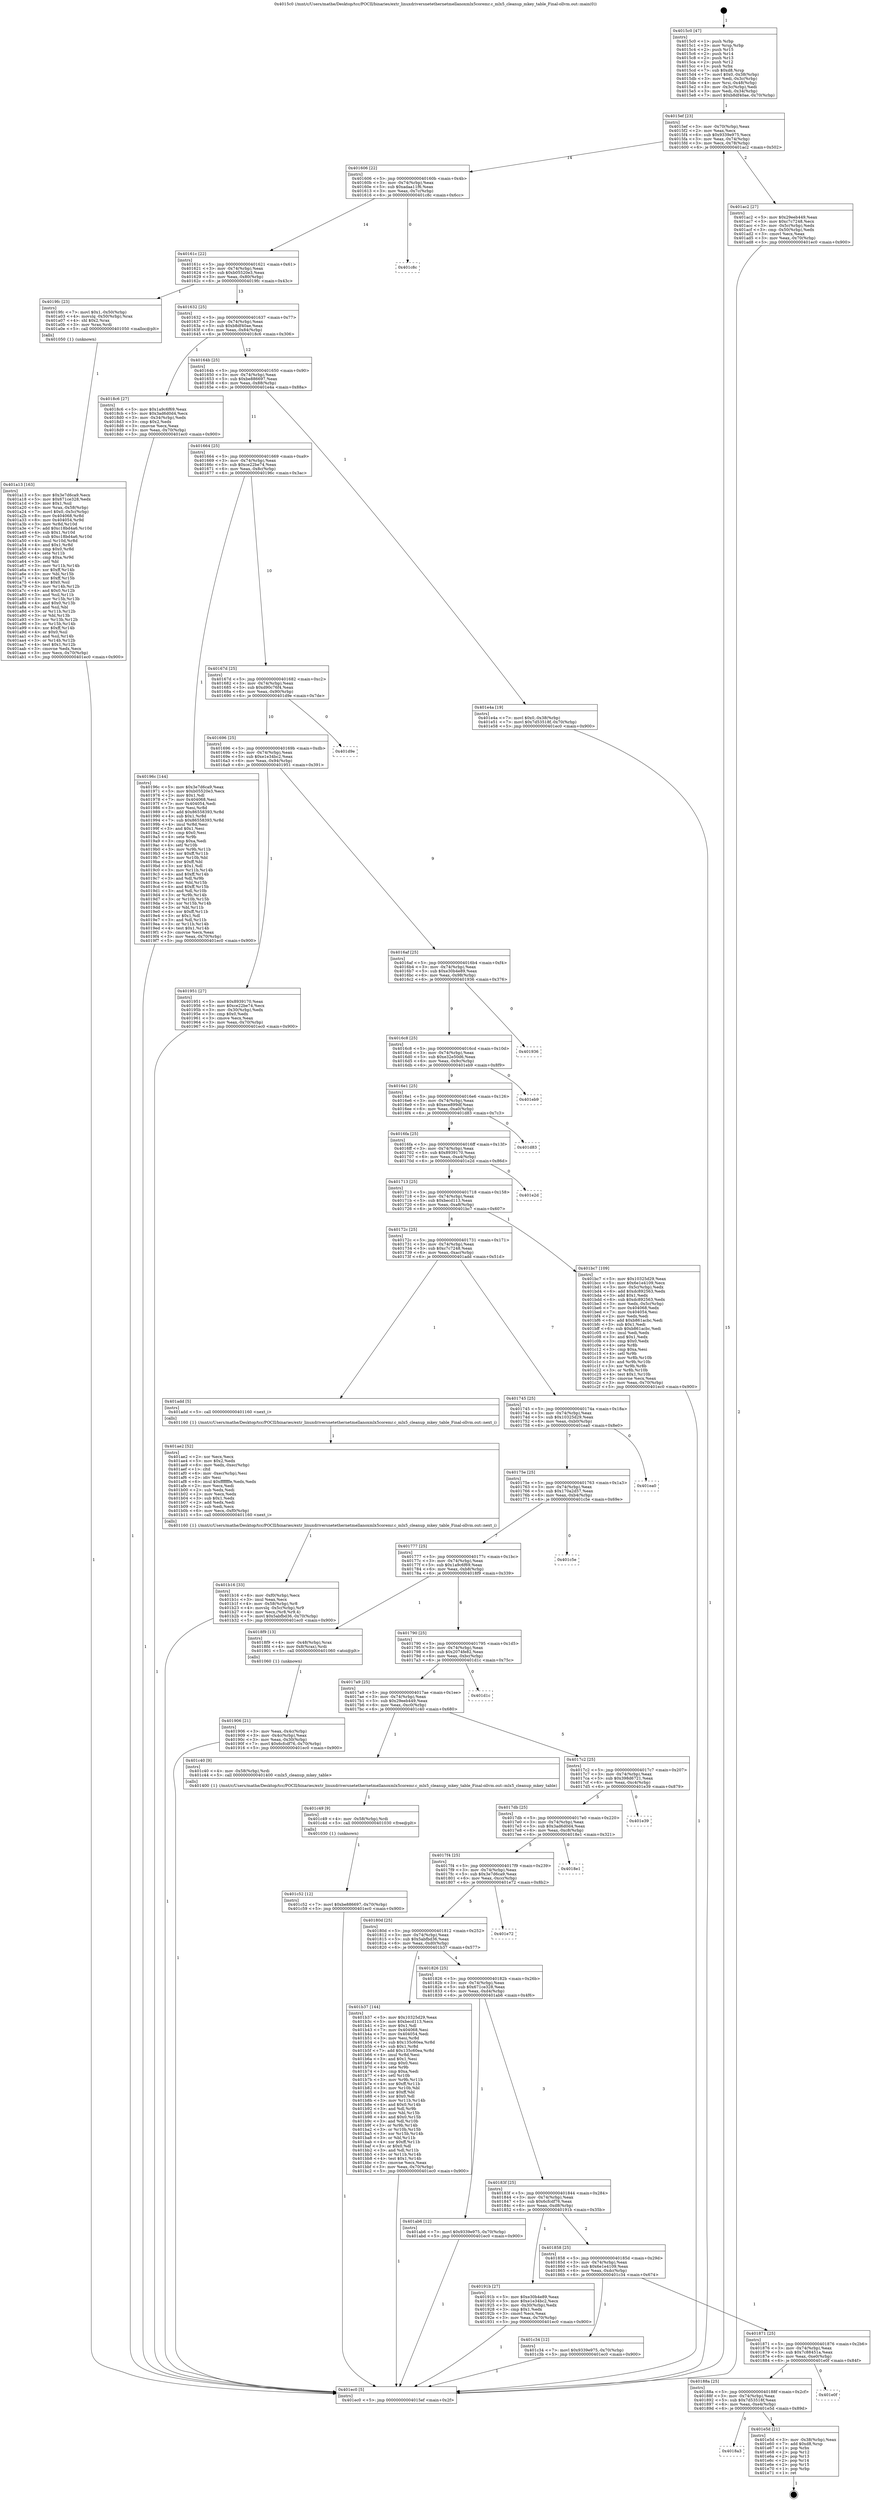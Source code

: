 digraph "0x4015c0" {
  label = "0x4015c0 (/mnt/c/Users/mathe/Desktop/tcc/POCII/binaries/extr_linuxdriversnetethernetmellanoxmlx5coremr.c_mlx5_cleanup_mkey_table_Final-ollvm.out::main(0))"
  labelloc = "t"
  node[shape=record]

  Entry [label="",width=0.3,height=0.3,shape=circle,fillcolor=black,style=filled]
  "0x4015ef" [label="{
     0x4015ef [23]\l
     | [instrs]\l
     &nbsp;&nbsp;0x4015ef \<+3\>: mov -0x70(%rbp),%eax\l
     &nbsp;&nbsp;0x4015f2 \<+2\>: mov %eax,%ecx\l
     &nbsp;&nbsp;0x4015f4 \<+6\>: sub $0x9339e975,%ecx\l
     &nbsp;&nbsp;0x4015fa \<+3\>: mov %eax,-0x74(%rbp)\l
     &nbsp;&nbsp;0x4015fd \<+3\>: mov %ecx,-0x78(%rbp)\l
     &nbsp;&nbsp;0x401600 \<+6\>: je 0000000000401ac2 \<main+0x502\>\l
  }"]
  "0x401ac2" [label="{
     0x401ac2 [27]\l
     | [instrs]\l
     &nbsp;&nbsp;0x401ac2 \<+5\>: mov $0x29eeb449,%eax\l
     &nbsp;&nbsp;0x401ac7 \<+5\>: mov $0xc7c7248,%ecx\l
     &nbsp;&nbsp;0x401acc \<+3\>: mov -0x5c(%rbp),%edx\l
     &nbsp;&nbsp;0x401acf \<+3\>: cmp -0x50(%rbp),%edx\l
     &nbsp;&nbsp;0x401ad2 \<+3\>: cmovl %ecx,%eax\l
     &nbsp;&nbsp;0x401ad5 \<+3\>: mov %eax,-0x70(%rbp)\l
     &nbsp;&nbsp;0x401ad8 \<+5\>: jmp 0000000000401ec0 \<main+0x900\>\l
  }"]
  "0x401606" [label="{
     0x401606 [22]\l
     | [instrs]\l
     &nbsp;&nbsp;0x401606 \<+5\>: jmp 000000000040160b \<main+0x4b\>\l
     &nbsp;&nbsp;0x40160b \<+3\>: mov -0x74(%rbp),%eax\l
     &nbsp;&nbsp;0x40160e \<+5\>: sub $0xadaa11f6,%eax\l
     &nbsp;&nbsp;0x401613 \<+3\>: mov %eax,-0x7c(%rbp)\l
     &nbsp;&nbsp;0x401616 \<+6\>: je 0000000000401c8c \<main+0x6cc\>\l
  }"]
  Exit [label="",width=0.3,height=0.3,shape=circle,fillcolor=black,style=filled,peripheries=2]
  "0x401c8c" [label="{
     0x401c8c\l
  }", style=dashed]
  "0x40161c" [label="{
     0x40161c [22]\l
     | [instrs]\l
     &nbsp;&nbsp;0x40161c \<+5\>: jmp 0000000000401621 \<main+0x61\>\l
     &nbsp;&nbsp;0x401621 \<+3\>: mov -0x74(%rbp),%eax\l
     &nbsp;&nbsp;0x401624 \<+5\>: sub $0xb05520e3,%eax\l
     &nbsp;&nbsp;0x401629 \<+3\>: mov %eax,-0x80(%rbp)\l
     &nbsp;&nbsp;0x40162c \<+6\>: je 00000000004019fc \<main+0x43c\>\l
  }"]
  "0x4018a3" [label="{
     0x4018a3\l
  }", style=dashed]
  "0x4019fc" [label="{
     0x4019fc [23]\l
     | [instrs]\l
     &nbsp;&nbsp;0x4019fc \<+7\>: movl $0x1,-0x50(%rbp)\l
     &nbsp;&nbsp;0x401a03 \<+4\>: movslq -0x50(%rbp),%rax\l
     &nbsp;&nbsp;0x401a07 \<+4\>: shl $0x2,%rax\l
     &nbsp;&nbsp;0x401a0b \<+3\>: mov %rax,%rdi\l
     &nbsp;&nbsp;0x401a0e \<+5\>: call 0000000000401050 \<malloc@plt\>\l
     | [calls]\l
     &nbsp;&nbsp;0x401050 \{1\} (unknown)\l
  }"]
  "0x401632" [label="{
     0x401632 [25]\l
     | [instrs]\l
     &nbsp;&nbsp;0x401632 \<+5\>: jmp 0000000000401637 \<main+0x77\>\l
     &nbsp;&nbsp;0x401637 \<+3\>: mov -0x74(%rbp),%eax\l
     &nbsp;&nbsp;0x40163a \<+5\>: sub $0xb8df40ae,%eax\l
     &nbsp;&nbsp;0x40163f \<+6\>: mov %eax,-0x84(%rbp)\l
     &nbsp;&nbsp;0x401645 \<+6\>: je 00000000004018c6 \<main+0x306\>\l
  }"]
  "0x401e5d" [label="{
     0x401e5d [21]\l
     | [instrs]\l
     &nbsp;&nbsp;0x401e5d \<+3\>: mov -0x38(%rbp),%eax\l
     &nbsp;&nbsp;0x401e60 \<+7\>: add $0xd8,%rsp\l
     &nbsp;&nbsp;0x401e67 \<+1\>: pop %rbx\l
     &nbsp;&nbsp;0x401e68 \<+2\>: pop %r12\l
     &nbsp;&nbsp;0x401e6a \<+2\>: pop %r13\l
     &nbsp;&nbsp;0x401e6c \<+2\>: pop %r14\l
     &nbsp;&nbsp;0x401e6e \<+2\>: pop %r15\l
     &nbsp;&nbsp;0x401e70 \<+1\>: pop %rbp\l
     &nbsp;&nbsp;0x401e71 \<+1\>: ret\l
  }"]
  "0x4018c6" [label="{
     0x4018c6 [27]\l
     | [instrs]\l
     &nbsp;&nbsp;0x4018c6 \<+5\>: mov $0x1a9c6f69,%eax\l
     &nbsp;&nbsp;0x4018cb \<+5\>: mov $0x3ad6d0d4,%ecx\l
     &nbsp;&nbsp;0x4018d0 \<+3\>: mov -0x34(%rbp),%edx\l
     &nbsp;&nbsp;0x4018d3 \<+3\>: cmp $0x2,%edx\l
     &nbsp;&nbsp;0x4018d6 \<+3\>: cmovne %ecx,%eax\l
     &nbsp;&nbsp;0x4018d9 \<+3\>: mov %eax,-0x70(%rbp)\l
     &nbsp;&nbsp;0x4018dc \<+5\>: jmp 0000000000401ec0 \<main+0x900\>\l
  }"]
  "0x40164b" [label="{
     0x40164b [25]\l
     | [instrs]\l
     &nbsp;&nbsp;0x40164b \<+5\>: jmp 0000000000401650 \<main+0x90\>\l
     &nbsp;&nbsp;0x401650 \<+3\>: mov -0x74(%rbp),%eax\l
     &nbsp;&nbsp;0x401653 \<+5\>: sub $0xbe886697,%eax\l
     &nbsp;&nbsp;0x401658 \<+6\>: mov %eax,-0x88(%rbp)\l
     &nbsp;&nbsp;0x40165e \<+6\>: je 0000000000401e4a \<main+0x88a\>\l
  }"]
  "0x401ec0" [label="{
     0x401ec0 [5]\l
     | [instrs]\l
     &nbsp;&nbsp;0x401ec0 \<+5\>: jmp 00000000004015ef \<main+0x2f\>\l
  }"]
  "0x4015c0" [label="{
     0x4015c0 [47]\l
     | [instrs]\l
     &nbsp;&nbsp;0x4015c0 \<+1\>: push %rbp\l
     &nbsp;&nbsp;0x4015c1 \<+3\>: mov %rsp,%rbp\l
     &nbsp;&nbsp;0x4015c4 \<+2\>: push %r15\l
     &nbsp;&nbsp;0x4015c6 \<+2\>: push %r14\l
     &nbsp;&nbsp;0x4015c8 \<+2\>: push %r13\l
     &nbsp;&nbsp;0x4015ca \<+2\>: push %r12\l
     &nbsp;&nbsp;0x4015cc \<+1\>: push %rbx\l
     &nbsp;&nbsp;0x4015cd \<+7\>: sub $0xd8,%rsp\l
     &nbsp;&nbsp;0x4015d4 \<+7\>: movl $0x0,-0x38(%rbp)\l
     &nbsp;&nbsp;0x4015db \<+3\>: mov %edi,-0x3c(%rbp)\l
     &nbsp;&nbsp;0x4015de \<+4\>: mov %rsi,-0x48(%rbp)\l
     &nbsp;&nbsp;0x4015e2 \<+3\>: mov -0x3c(%rbp),%edi\l
     &nbsp;&nbsp;0x4015e5 \<+3\>: mov %edi,-0x34(%rbp)\l
     &nbsp;&nbsp;0x4015e8 \<+7\>: movl $0xb8df40ae,-0x70(%rbp)\l
  }"]
  "0x40188a" [label="{
     0x40188a [25]\l
     | [instrs]\l
     &nbsp;&nbsp;0x40188a \<+5\>: jmp 000000000040188f \<main+0x2cf\>\l
     &nbsp;&nbsp;0x40188f \<+3\>: mov -0x74(%rbp),%eax\l
     &nbsp;&nbsp;0x401892 \<+5\>: sub $0x7d53518f,%eax\l
     &nbsp;&nbsp;0x401897 \<+6\>: mov %eax,-0xe4(%rbp)\l
     &nbsp;&nbsp;0x40189d \<+6\>: je 0000000000401e5d \<main+0x89d\>\l
  }"]
  "0x401e4a" [label="{
     0x401e4a [19]\l
     | [instrs]\l
     &nbsp;&nbsp;0x401e4a \<+7\>: movl $0x0,-0x38(%rbp)\l
     &nbsp;&nbsp;0x401e51 \<+7\>: movl $0x7d53518f,-0x70(%rbp)\l
     &nbsp;&nbsp;0x401e58 \<+5\>: jmp 0000000000401ec0 \<main+0x900\>\l
  }"]
  "0x401664" [label="{
     0x401664 [25]\l
     | [instrs]\l
     &nbsp;&nbsp;0x401664 \<+5\>: jmp 0000000000401669 \<main+0xa9\>\l
     &nbsp;&nbsp;0x401669 \<+3\>: mov -0x74(%rbp),%eax\l
     &nbsp;&nbsp;0x40166c \<+5\>: sub $0xce22be74,%eax\l
     &nbsp;&nbsp;0x401671 \<+6\>: mov %eax,-0x8c(%rbp)\l
     &nbsp;&nbsp;0x401677 \<+6\>: je 000000000040196c \<main+0x3ac\>\l
  }"]
  "0x401e0f" [label="{
     0x401e0f\l
  }", style=dashed]
  "0x40196c" [label="{
     0x40196c [144]\l
     | [instrs]\l
     &nbsp;&nbsp;0x40196c \<+5\>: mov $0x3e7d6ca9,%eax\l
     &nbsp;&nbsp;0x401971 \<+5\>: mov $0xb05520e3,%ecx\l
     &nbsp;&nbsp;0x401976 \<+2\>: mov $0x1,%dl\l
     &nbsp;&nbsp;0x401978 \<+7\>: mov 0x404068,%esi\l
     &nbsp;&nbsp;0x40197f \<+7\>: mov 0x404054,%edi\l
     &nbsp;&nbsp;0x401986 \<+3\>: mov %esi,%r8d\l
     &nbsp;&nbsp;0x401989 \<+7\>: add $0x86558393,%r8d\l
     &nbsp;&nbsp;0x401990 \<+4\>: sub $0x1,%r8d\l
     &nbsp;&nbsp;0x401994 \<+7\>: sub $0x86558393,%r8d\l
     &nbsp;&nbsp;0x40199b \<+4\>: imul %r8d,%esi\l
     &nbsp;&nbsp;0x40199f \<+3\>: and $0x1,%esi\l
     &nbsp;&nbsp;0x4019a2 \<+3\>: cmp $0x0,%esi\l
     &nbsp;&nbsp;0x4019a5 \<+4\>: sete %r9b\l
     &nbsp;&nbsp;0x4019a9 \<+3\>: cmp $0xa,%edi\l
     &nbsp;&nbsp;0x4019ac \<+4\>: setl %r10b\l
     &nbsp;&nbsp;0x4019b0 \<+3\>: mov %r9b,%r11b\l
     &nbsp;&nbsp;0x4019b3 \<+4\>: xor $0xff,%r11b\l
     &nbsp;&nbsp;0x4019b7 \<+3\>: mov %r10b,%bl\l
     &nbsp;&nbsp;0x4019ba \<+3\>: xor $0xff,%bl\l
     &nbsp;&nbsp;0x4019bd \<+3\>: xor $0x1,%dl\l
     &nbsp;&nbsp;0x4019c0 \<+3\>: mov %r11b,%r14b\l
     &nbsp;&nbsp;0x4019c3 \<+4\>: and $0xff,%r14b\l
     &nbsp;&nbsp;0x4019c7 \<+3\>: and %dl,%r9b\l
     &nbsp;&nbsp;0x4019ca \<+3\>: mov %bl,%r15b\l
     &nbsp;&nbsp;0x4019cd \<+4\>: and $0xff,%r15b\l
     &nbsp;&nbsp;0x4019d1 \<+3\>: and %dl,%r10b\l
     &nbsp;&nbsp;0x4019d4 \<+3\>: or %r9b,%r14b\l
     &nbsp;&nbsp;0x4019d7 \<+3\>: or %r10b,%r15b\l
     &nbsp;&nbsp;0x4019da \<+3\>: xor %r15b,%r14b\l
     &nbsp;&nbsp;0x4019dd \<+3\>: or %bl,%r11b\l
     &nbsp;&nbsp;0x4019e0 \<+4\>: xor $0xff,%r11b\l
     &nbsp;&nbsp;0x4019e4 \<+3\>: or $0x1,%dl\l
     &nbsp;&nbsp;0x4019e7 \<+3\>: and %dl,%r11b\l
     &nbsp;&nbsp;0x4019ea \<+3\>: or %r11b,%r14b\l
     &nbsp;&nbsp;0x4019ed \<+4\>: test $0x1,%r14b\l
     &nbsp;&nbsp;0x4019f1 \<+3\>: cmovne %ecx,%eax\l
     &nbsp;&nbsp;0x4019f4 \<+3\>: mov %eax,-0x70(%rbp)\l
     &nbsp;&nbsp;0x4019f7 \<+5\>: jmp 0000000000401ec0 \<main+0x900\>\l
  }"]
  "0x40167d" [label="{
     0x40167d [25]\l
     | [instrs]\l
     &nbsp;&nbsp;0x40167d \<+5\>: jmp 0000000000401682 \<main+0xc2\>\l
     &nbsp;&nbsp;0x401682 \<+3\>: mov -0x74(%rbp),%eax\l
     &nbsp;&nbsp;0x401685 \<+5\>: sub $0xd90c76f4,%eax\l
     &nbsp;&nbsp;0x40168a \<+6\>: mov %eax,-0x90(%rbp)\l
     &nbsp;&nbsp;0x401690 \<+6\>: je 0000000000401d9e \<main+0x7de\>\l
  }"]
  "0x401c52" [label="{
     0x401c52 [12]\l
     | [instrs]\l
     &nbsp;&nbsp;0x401c52 \<+7\>: movl $0xbe886697,-0x70(%rbp)\l
     &nbsp;&nbsp;0x401c59 \<+5\>: jmp 0000000000401ec0 \<main+0x900\>\l
  }"]
  "0x401d9e" [label="{
     0x401d9e\l
  }", style=dashed]
  "0x401696" [label="{
     0x401696 [25]\l
     | [instrs]\l
     &nbsp;&nbsp;0x401696 \<+5\>: jmp 000000000040169b \<main+0xdb\>\l
     &nbsp;&nbsp;0x40169b \<+3\>: mov -0x74(%rbp),%eax\l
     &nbsp;&nbsp;0x40169e \<+5\>: sub $0xe1e34bc2,%eax\l
     &nbsp;&nbsp;0x4016a3 \<+6\>: mov %eax,-0x94(%rbp)\l
     &nbsp;&nbsp;0x4016a9 \<+6\>: je 0000000000401951 \<main+0x391\>\l
  }"]
  "0x401c49" [label="{
     0x401c49 [9]\l
     | [instrs]\l
     &nbsp;&nbsp;0x401c49 \<+4\>: mov -0x58(%rbp),%rdi\l
     &nbsp;&nbsp;0x401c4d \<+5\>: call 0000000000401030 \<free@plt\>\l
     | [calls]\l
     &nbsp;&nbsp;0x401030 \{1\} (unknown)\l
  }"]
  "0x401951" [label="{
     0x401951 [27]\l
     | [instrs]\l
     &nbsp;&nbsp;0x401951 \<+5\>: mov $0x8939170,%eax\l
     &nbsp;&nbsp;0x401956 \<+5\>: mov $0xce22be74,%ecx\l
     &nbsp;&nbsp;0x40195b \<+3\>: mov -0x30(%rbp),%edx\l
     &nbsp;&nbsp;0x40195e \<+3\>: cmp $0x0,%edx\l
     &nbsp;&nbsp;0x401961 \<+3\>: cmove %ecx,%eax\l
     &nbsp;&nbsp;0x401964 \<+3\>: mov %eax,-0x70(%rbp)\l
     &nbsp;&nbsp;0x401967 \<+5\>: jmp 0000000000401ec0 \<main+0x900\>\l
  }"]
  "0x4016af" [label="{
     0x4016af [25]\l
     | [instrs]\l
     &nbsp;&nbsp;0x4016af \<+5\>: jmp 00000000004016b4 \<main+0xf4\>\l
     &nbsp;&nbsp;0x4016b4 \<+3\>: mov -0x74(%rbp),%eax\l
     &nbsp;&nbsp;0x4016b7 \<+5\>: sub $0xe30b4e89,%eax\l
     &nbsp;&nbsp;0x4016bc \<+6\>: mov %eax,-0x98(%rbp)\l
     &nbsp;&nbsp;0x4016c2 \<+6\>: je 0000000000401936 \<main+0x376\>\l
  }"]
  "0x401871" [label="{
     0x401871 [25]\l
     | [instrs]\l
     &nbsp;&nbsp;0x401871 \<+5\>: jmp 0000000000401876 \<main+0x2b6\>\l
     &nbsp;&nbsp;0x401876 \<+3\>: mov -0x74(%rbp),%eax\l
     &nbsp;&nbsp;0x401879 \<+5\>: sub $0x7c88451a,%eax\l
     &nbsp;&nbsp;0x40187e \<+6\>: mov %eax,-0xe0(%rbp)\l
     &nbsp;&nbsp;0x401884 \<+6\>: je 0000000000401e0f \<main+0x84f\>\l
  }"]
  "0x401936" [label="{
     0x401936\l
  }", style=dashed]
  "0x4016c8" [label="{
     0x4016c8 [25]\l
     | [instrs]\l
     &nbsp;&nbsp;0x4016c8 \<+5\>: jmp 00000000004016cd \<main+0x10d\>\l
     &nbsp;&nbsp;0x4016cd \<+3\>: mov -0x74(%rbp),%eax\l
     &nbsp;&nbsp;0x4016d0 \<+5\>: sub $0xe32e50d6,%eax\l
     &nbsp;&nbsp;0x4016d5 \<+6\>: mov %eax,-0x9c(%rbp)\l
     &nbsp;&nbsp;0x4016db \<+6\>: je 0000000000401eb9 \<main+0x8f9\>\l
  }"]
  "0x401c34" [label="{
     0x401c34 [12]\l
     | [instrs]\l
     &nbsp;&nbsp;0x401c34 \<+7\>: movl $0x9339e975,-0x70(%rbp)\l
     &nbsp;&nbsp;0x401c3b \<+5\>: jmp 0000000000401ec0 \<main+0x900\>\l
  }"]
  "0x401eb9" [label="{
     0x401eb9\l
  }", style=dashed]
  "0x4016e1" [label="{
     0x4016e1 [25]\l
     | [instrs]\l
     &nbsp;&nbsp;0x4016e1 \<+5\>: jmp 00000000004016e6 \<main+0x126\>\l
     &nbsp;&nbsp;0x4016e6 \<+3\>: mov -0x74(%rbp),%eax\l
     &nbsp;&nbsp;0x4016e9 \<+5\>: sub $0xece899df,%eax\l
     &nbsp;&nbsp;0x4016ee \<+6\>: mov %eax,-0xa0(%rbp)\l
     &nbsp;&nbsp;0x4016f4 \<+6\>: je 0000000000401d83 \<main+0x7c3\>\l
  }"]
  "0x401b16" [label="{
     0x401b16 [33]\l
     | [instrs]\l
     &nbsp;&nbsp;0x401b16 \<+6\>: mov -0xf0(%rbp),%ecx\l
     &nbsp;&nbsp;0x401b1c \<+3\>: imul %eax,%ecx\l
     &nbsp;&nbsp;0x401b1f \<+4\>: mov -0x58(%rbp),%r8\l
     &nbsp;&nbsp;0x401b23 \<+4\>: movslq -0x5c(%rbp),%r9\l
     &nbsp;&nbsp;0x401b27 \<+4\>: mov %ecx,(%r8,%r9,4)\l
     &nbsp;&nbsp;0x401b2b \<+7\>: movl $0x5abfbd36,-0x70(%rbp)\l
     &nbsp;&nbsp;0x401b32 \<+5\>: jmp 0000000000401ec0 \<main+0x900\>\l
  }"]
  "0x401d83" [label="{
     0x401d83\l
  }", style=dashed]
  "0x4016fa" [label="{
     0x4016fa [25]\l
     | [instrs]\l
     &nbsp;&nbsp;0x4016fa \<+5\>: jmp 00000000004016ff \<main+0x13f\>\l
     &nbsp;&nbsp;0x4016ff \<+3\>: mov -0x74(%rbp),%eax\l
     &nbsp;&nbsp;0x401702 \<+5\>: sub $0x8939170,%eax\l
     &nbsp;&nbsp;0x401707 \<+6\>: mov %eax,-0xa4(%rbp)\l
     &nbsp;&nbsp;0x40170d \<+6\>: je 0000000000401e2d \<main+0x86d\>\l
  }"]
  "0x401ae2" [label="{
     0x401ae2 [52]\l
     | [instrs]\l
     &nbsp;&nbsp;0x401ae2 \<+2\>: xor %ecx,%ecx\l
     &nbsp;&nbsp;0x401ae4 \<+5\>: mov $0x2,%edx\l
     &nbsp;&nbsp;0x401ae9 \<+6\>: mov %edx,-0xec(%rbp)\l
     &nbsp;&nbsp;0x401aef \<+1\>: cltd\l
     &nbsp;&nbsp;0x401af0 \<+6\>: mov -0xec(%rbp),%esi\l
     &nbsp;&nbsp;0x401af6 \<+2\>: idiv %esi\l
     &nbsp;&nbsp;0x401af8 \<+6\>: imul $0xfffffffe,%edx,%edx\l
     &nbsp;&nbsp;0x401afe \<+2\>: mov %ecx,%edi\l
     &nbsp;&nbsp;0x401b00 \<+2\>: sub %edx,%edi\l
     &nbsp;&nbsp;0x401b02 \<+2\>: mov %ecx,%edx\l
     &nbsp;&nbsp;0x401b04 \<+3\>: sub $0x1,%edx\l
     &nbsp;&nbsp;0x401b07 \<+2\>: add %edx,%edi\l
     &nbsp;&nbsp;0x401b09 \<+2\>: sub %edi,%ecx\l
     &nbsp;&nbsp;0x401b0b \<+6\>: mov %ecx,-0xf0(%rbp)\l
     &nbsp;&nbsp;0x401b11 \<+5\>: call 0000000000401160 \<next_i\>\l
     | [calls]\l
     &nbsp;&nbsp;0x401160 \{1\} (/mnt/c/Users/mathe/Desktop/tcc/POCII/binaries/extr_linuxdriversnetethernetmellanoxmlx5coremr.c_mlx5_cleanup_mkey_table_Final-ollvm.out::next_i)\l
  }"]
  "0x401e2d" [label="{
     0x401e2d\l
  }", style=dashed]
  "0x401713" [label="{
     0x401713 [25]\l
     | [instrs]\l
     &nbsp;&nbsp;0x401713 \<+5\>: jmp 0000000000401718 \<main+0x158\>\l
     &nbsp;&nbsp;0x401718 \<+3\>: mov -0x74(%rbp),%eax\l
     &nbsp;&nbsp;0x40171b \<+5\>: sub $0xbecd113,%eax\l
     &nbsp;&nbsp;0x401720 \<+6\>: mov %eax,-0xa8(%rbp)\l
     &nbsp;&nbsp;0x401726 \<+6\>: je 0000000000401bc7 \<main+0x607\>\l
  }"]
  "0x401a13" [label="{
     0x401a13 [163]\l
     | [instrs]\l
     &nbsp;&nbsp;0x401a13 \<+5\>: mov $0x3e7d6ca9,%ecx\l
     &nbsp;&nbsp;0x401a18 \<+5\>: mov $0x671ce328,%edx\l
     &nbsp;&nbsp;0x401a1d \<+3\>: mov $0x1,%sil\l
     &nbsp;&nbsp;0x401a20 \<+4\>: mov %rax,-0x58(%rbp)\l
     &nbsp;&nbsp;0x401a24 \<+7\>: movl $0x0,-0x5c(%rbp)\l
     &nbsp;&nbsp;0x401a2b \<+8\>: mov 0x404068,%r8d\l
     &nbsp;&nbsp;0x401a33 \<+8\>: mov 0x404054,%r9d\l
     &nbsp;&nbsp;0x401a3b \<+3\>: mov %r8d,%r10d\l
     &nbsp;&nbsp;0x401a3e \<+7\>: add $0xc18bd4a6,%r10d\l
     &nbsp;&nbsp;0x401a45 \<+4\>: sub $0x1,%r10d\l
     &nbsp;&nbsp;0x401a49 \<+7\>: sub $0xc18bd4a6,%r10d\l
     &nbsp;&nbsp;0x401a50 \<+4\>: imul %r10d,%r8d\l
     &nbsp;&nbsp;0x401a54 \<+4\>: and $0x1,%r8d\l
     &nbsp;&nbsp;0x401a58 \<+4\>: cmp $0x0,%r8d\l
     &nbsp;&nbsp;0x401a5c \<+4\>: sete %r11b\l
     &nbsp;&nbsp;0x401a60 \<+4\>: cmp $0xa,%r9d\l
     &nbsp;&nbsp;0x401a64 \<+3\>: setl %bl\l
     &nbsp;&nbsp;0x401a67 \<+3\>: mov %r11b,%r14b\l
     &nbsp;&nbsp;0x401a6a \<+4\>: xor $0xff,%r14b\l
     &nbsp;&nbsp;0x401a6e \<+3\>: mov %bl,%r15b\l
     &nbsp;&nbsp;0x401a71 \<+4\>: xor $0xff,%r15b\l
     &nbsp;&nbsp;0x401a75 \<+4\>: xor $0x0,%sil\l
     &nbsp;&nbsp;0x401a79 \<+3\>: mov %r14b,%r12b\l
     &nbsp;&nbsp;0x401a7c \<+4\>: and $0x0,%r12b\l
     &nbsp;&nbsp;0x401a80 \<+3\>: and %sil,%r11b\l
     &nbsp;&nbsp;0x401a83 \<+3\>: mov %r15b,%r13b\l
     &nbsp;&nbsp;0x401a86 \<+4\>: and $0x0,%r13b\l
     &nbsp;&nbsp;0x401a8a \<+3\>: and %sil,%bl\l
     &nbsp;&nbsp;0x401a8d \<+3\>: or %r11b,%r12b\l
     &nbsp;&nbsp;0x401a90 \<+3\>: or %bl,%r13b\l
     &nbsp;&nbsp;0x401a93 \<+3\>: xor %r13b,%r12b\l
     &nbsp;&nbsp;0x401a96 \<+3\>: or %r15b,%r14b\l
     &nbsp;&nbsp;0x401a99 \<+4\>: xor $0xff,%r14b\l
     &nbsp;&nbsp;0x401a9d \<+4\>: or $0x0,%sil\l
     &nbsp;&nbsp;0x401aa1 \<+3\>: and %sil,%r14b\l
     &nbsp;&nbsp;0x401aa4 \<+3\>: or %r14b,%r12b\l
     &nbsp;&nbsp;0x401aa7 \<+4\>: test $0x1,%r12b\l
     &nbsp;&nbsp;0x401aab \<+3\>: cmovne %edx,%ecx\l
     &nbsp;&nbsp;0x401aae \<+3\>: mov %ecx,-0x70(%rbp)\l
     &nbsp;&nbsp;0x401ab1 \<+5\>: jmp 0000000000401ec0 \<main+0x900\>\l
  }"]
  "0x401bc7" [label="{
     0x401bc7 [109]\l
     | [instrs]\l
     &nbsp;&nbsp;0x401bc7 \<+5\>: mov $0x10325d29,%eax\l
     &nbsp;&nbsp;0x401bcc \<+5\>: mov $0x6e1e4109,%ecx\l
     &nbsp;&nbsp;0x401bd1 \<+3\>: mov -0x5c(%rbp),%edx\l
     &nbsp;&nbsp;0x401bd4 \<+6\>: add $0xdc892563,%edx\l
     &nbsp;&nbsp;0x401bda \<+3\>: add $0x1,%edx\l
     &nbsp;&nbsp;0x401bdd \<+6\>: sub $0xdc892563,%edx\l
     &nbsp;&nbsp;0x401be3 \<+3\>: mov %edx,-0x5c(%rbp)\l
     &nbsp;&nbsp;0x401be6 \<+7\>: mov 0x404068,%edx\l
     &nbsp;&nbsp;0x401bed \<+7\>: mov 0x404054,%esi\l
     &nbsp;&nbsp;0x401bf4 \<+2\>: mov %edx,%edi\l
     &nbsp;&nbsp;0x401bf6 \<+6\>: add $0xb861acbc,%edi\l
     &nbsp;&nbsp;0x401bfc \<+3\>: sub $0x1,%edi\l
     &nbsp;&nbsp;0x401bff \<+6\>: sub $0xb861acbc,%edi\l
     &nbsp;&nbsp;0x401c05 \<+3\>: imul %edi,%edx\l
     &nbsp;&nbsp;0x401c08 \<+3\>: and $0x1,%edx\l
     &nbsp;&nbsp;0x401c0b \<+3\>: cmp $0x0,%edx\l
     &nbsp;&nbsp;0x401c0e \<+4\>: sete %r8b\l
     &nbsp;&nbsp;0x401c12 \<+3\>: cmp $0xa,%esi\l
     &nbsp;&nbsp;0x401c15 \<+4\>: setl %r9b\l
     &nbsp;&nbsp;0x401c19 \<+3\>: mov %r8b,%r10b\l
     &nbsp;&nbsp;0x401c1c \<+3\>: and %r9b,%r10b\l
     &nbsp;&nbsp;0x401c1f \<+3\>: xor %r9b,%r8b\l
     &nbsp;&nbsp;0x401c22 \<+3\>: or %r8b,%r10b\l
     &nbsp;&nbsp;0x401c25 \<+4\>: test $0x1,%r10b\l
     &nbsp;&nbsp;0x401c29 \<+3\>: cmovne %ecx,%eax\l
     &nbsp;&nbsp;0x401c2c \<+3\>: mov %eax,-0x70(%rbp)\l
     &nbsp;&nbsp;0x401c2f \<+5\>: jmp 0000000000401ec0 \<main+0x900\>\l
  }"]
  "0x40172c" [label="{
     0x40172c [25]\l
     | [instrs]\l
     &nbsp;&nbsp;0x40172c \<+5\>: jmp 0000000000401731 \<main+0x171\>\l
     &nbsp;&nbsp;0x401731 \<+3\>: mov -0x74(%rbp),%eax\l
     &nbsp;&nbsp;0x401734 \<+5\>: sub $0xc7c7248,%eax\l
     &nbsp;&nbsp;0x401739 \<+6\>: mov %eax,-0xac(%rbp)\l
     &nbsp;&nbsp;0x40173f \<+6\>: je 0000000000401add \<main+0x51d\>\l
  }"]
  "0x401858" [label="{
     0x401858 [25]\l
     | [instrs]\l
     &nbsp;&nbsp;0x401858 \<+5\>: jmp 000000000040185d \<main+0x29d\>\l
     &nbsp;&nbsp;0x40185d \<+3\>: mov -0x74(%rbp),%eax\l
     &nbsp;&nbsp;0x401860 \<+5\>: sub $0x6e1e4109,%eax\l
     &nbsp;&nbsp;0x401865 \<+6\>: mov %eax,-0xdc(%rbp)\l
     &nbsp;&nbsp;0x40186b \<+6\>: je 0000000000401c34 \<main+0x674\>\l
  }"]
  "0x401add" [label="{
     0x401add [5]\l
     | [instrs]\l
     &nbsp;&nbsp;0x401add \<+5\>: call 0000000000401160 \<next_i\>\l
     | [calls]\l
     &nbsp;&nbsp;0x401160 \{1\} (/mnt/c/Users/mathe/Desktop/tcc/POCII/binaries/extr_linuxdriversnetethernetmellanoxmlx5coremr.c_mlx5_cleanup_mkey_table_Final-ollvm.out::next_i)\l
  }"]
  "0x401745" [label="{
     0x401745 [25]\l
     | [instrs]\l
     &nbsp;&nbsp;0x401745 \<+5\>: jmp 000000000040174a \<main+0x18a\>\l
     &nbsp;&nbsp;0x40174a \<+3\>: mov -0x74(%rbp),%eax\l
     &nbsp;&nbsp;0x40174d \<+5\>: sub $0x10325d29,%eax\l
     &nbsp;&nbsp;0x401752 \<+6\>: mov %eax,-0xb0(%rbp)\l
     &nbsp;&nbsp;0x401758 \<+6\>: je 0000000000401ea0 \<main+0x8e0\>\l
  }"]
  "0x40191b" [label="{
     0x40191b [27]\l
     | [instrs]\l
     &nbsp;&nbsp;0x40191b \<+5\>: mov $0xe30b4e89,%eax\l
     &nbsp;&nbsp;0x401920 \<+5\>: mov $0xe1e34bc2,%ecx\l
     &nbsp;&nbsp;0x401925 \<+3\>: mov -0x30(%rbp),%edx\l
     &nbsp;&nbsp;0x401928 \<+3\>: cmp $0x1,%edx\l
     &nbsp;&nbsp;0x40192b \<+3\>: cmovl %ecx,%eax\l
     &nbsp;&nbsp;0x40192e \<+3\>: mov %eax,-0x70(%rbp)\l
     &nbsp;&nbsp;0x401931 \<+5\>: jmp 0000000000401ec0 \<main+0x900\>\l
  }"]
  "0x401ea0" [label="{
     0x401ea0\l
  }", style=dashed]
  "0x40175e" [label="{
     0x40175e [25]\l
     | [instrs]\l
     &nbsp;&nbsp;0x40175e \<+5\>: jmp 0000000000401763 \<main+0x1a3\>\l
     &nbsp;&nbsp;0x401763 \<+3\>: mov -0x74(%rbp),%eax\l
     &nbsp;&nbsp;0x401766 \<+5\>: sub $0x170a2d57,%eax\l
     &nbsp;&nbsp;0x40176b \<+6\>: mov %eax,-0xb4(%rbp)\l
     &nbsp;&nbsp;0x401771 \<+6\>: je 0000000000401c5e \<main+0x69e\>\l
  }"]
  "0x40183f" [label="{
     0x40183f [25]\l
     | [instrs]\l
     &nbsp;&nbsp;0x40183f \<+5\>: jmp 0000000000401844 \<main+0x284\>\l
     &nbsp;&nbsp;0x401844 \<+3\>: mov -0x74(%rbp),%eax\l
     &nbsp;&nbsp;0x401847 \<+5\>: sub $0x6cfcdf76,%eax\l
     &nbsp;&nbsp;0x40184c \<+6\>: mov %eax,-0xd8(%rbp)\l
     &nbsp;&nbsp;0x401852 \<+6\>: je 000000000040191b \<main+0x35b\>\l
  }"]
  "0x401c5e" [label="{
     0x401c5e\l
  }", style=dashed]
  "0x401777" [label="{
     0x401777 [25]\l
     | [instrs]\l
     &nbsp;&nbsp;0x401777 \<+5\>: jmp 000000000040177c \<main+0x1bc\>\l
     &nbsp;&nbsp;0x40177c \<+3\>: mov -0x74(%rbp),%eax\l
     &nbsp;&nbsp;0x40177f \<+5\>: sub $0x1a9c6f69,%eax\l
     &nbsp;&nbsp;0x401784 \<+6\>: mov %eax,-0xb8(%rbp)\l
     &nbsp;&nbsp;0x40178a \<+6\>: je 00000000004018f9 \<main+0x339\>\l
  }"]
  "0x401ab6" [label="{
     0x401ab6 [12]\l
     | [instrs]\l
     &nbsp;&nbsp;0x401ab6 \<+7\>: movl $0x9339e975,-0x70(%rbp)\l
     &nbsp;&nbsp;0x401abd \<+5\>: jmp 0000000000401ec0 \<main+0x900\>\l
  }"]
  "0x4018f9" [label="{
     0x4018f9 [13]\l
     | [instrs]\l
     &nbsp;&nbsp;0x4018f9 \<+4\>: mov -0x48(%rbp),%rax\l
     &nbsp;&nbsp;0x4018fd \<+4\>: mov 0x8(%rax),%rdi\l
     &nbsp;&nbsp;0x401901 \<+5\>: call 0000000000401060 \<atoi@plt\>\l
     | [calls]\l
     &nbsp;&nbsp;0x401060 \{1\} (unknown)\l
  }"]
  "0x401790" [label="{
     0x401790 [25]\l
     | [instrs]\l
     &nbsp;&nbsp;0x401790 \<+5\>: jmp 0000000000401795 \<main+0x1d5\>\l
     &nbsp;&nbsp;0x401795 \<+3\>: mov -0x74(%rbp),%eax\l
     &nbsp;&nbsp;0x401798 \<+5\>: sub $0x2074fe82,%eax\l
     &nbsp;&nbsp;0x40179d \<+6\>: mov %eax,-0xbc(%rbp)\l
     &nbsp;&nbsp;0x4017a3 \<+6\>: je 0000000000401d1c \<main+0x75c\>\l
  }"]
  "0x401906" [label="{
     0x401906 [21]\l
     | [instrs]\l
     &nbsp;&nbsp;0x401906 \<+3\>: mov %eax,-0x4c(%rbp)\l
     &nbsp;&nbsp;0x401909 \<+3\>: mov -0x4c(%rbp),%eax\l
     &nbsp;&nbsp;0x40190c \<+3\>: mov %eax,-0x30(%rbp)\l
     &nbsp;&nbsp;0x40190f \<+7\>: movl $0x6cfcdf76,-0x70(%rbp)\l
     &nbsp;&nbsp;0x401916 \<+5\>: jmp 0000000000401ec0 \<main+0x900\>\l
  }"]
  "0x401826" [label="{
     0x401826 [25]\l
     | [instrs]\l
     &nbsp;&nbsp;0x401826 \<+5\>: jmp 000000000040182b \<main+0x26b\>\l
     &nbsp;&nbsp;0x40182b \<+3\>: mov -0x74(%rbp),%eax\l
     &nbsp;&nbsp;0x40182e \<+5\>: sub $0x671ce328,%eax\l
     &nbsp;&nbsp;0x401833 \<+6\>: mov %eax,-0xd4(%rbp)\l
     &nbsp;&nbsp;0x401839 \<+6\>: je 0000000000401ab6 \<main+0x4f6\>\l
  }"]
  "0x401d1c" [label="{
     0x401d1c\l
  }", style=dashed]
  "0x4017a9" [label="{
     0x4017a9 [25]\l
     | [instrs]\l
     &nbsp;&nbsp;0x4017a9 \<+5\>: jmp 00000000004017ae \<main+0x1ee\>\l
     &nbsp;&nbsp;0x4017ae \<+3\>: mov -0x74(%rbp),%eax\l
     &nbsp;&nbsp;0x4017b1 \<+5\>: sub $0x29eeb449,%eax\l
     &nbsp;&nbsp;0x4017b6 \<+6\>: mov %eax,-0xc0(%rbp)\l
     &nbsp;&nbsp;0x4017bc \<+6\>: je 0000000000401c40 \<main+0x680\>\l
  }"]
  "0x401b37" [label="{
     0x401b37 [144]\l
     | [instrs]\l
     &nbsp;&nbsp;0x401b37 \<+5\>: mov $0x10325d29,%eax\l
     &nbsp;&nbsp;0x401b3c \<+5\>: mov $0xbecd113,%ecx\l
     &nbsp;&nbsp;0x401b41 \<+2\>: mov $0x1,%dl\l
     &nbsp;&nbsp;0x401b43 \<+7\>: mov 0x404068,%esi\l
     &nbsp;&nbsp;0x401b4a \<+7\>: mov 0x404054,%edi\l
     &nbsp;&nbsp;0x401b51 \<+3\>: mov %esi,%r8d\l
     &nbsp;&nbsp;0x401b54 \<+7\>: sub $0x135c60ea,%r8d\l
     &nbsp;&nbsp;0x401b5b \<+4\>: sub $0x1,%r8d\l
     &nbsp;&nbsp;0x401b5f \<+7\>: add $0x135c60ea,%r8d\l
     &nbsp;&nbsp;0x401b66 \<+4\>: imul %r8d,%esi\l
     &nbsp;&nbsp;0x401b6a \<+3\>: and $0x1,%esi\l
     &nbsp;&nbsp;0x401b6d \<+3\>: cmp $0x0,%esi\l
     &nbsp;&nbsp;0x401b70 \<+4\>: sete %r9b\l
     &nbsp;&nbsp;0x401b74 \<+3\>: cmp $0xa,%edi\l
     &nbsp;&nbsp;0x401b77 \<+4\>: setl %r10b\l
     &nbsp;&nbsp;0x401b7b \<+3\>: mov %r9b,%r11b\l
     &nbsp;&nbsp;0x401b7e \<+4\>: xor $0xff,%r11b\l
     &nbsp;&nbsp;0x401b82 \<+3\>: mov %r10b,%bl\l
     &nbsp;&nbsp;0x401b85 \<+3\>: xor $0xff,%bl\l
     &nbsp;&nbsp;0x401b88 \<+3\>: xor $0x0,%dl\l
     &nbsp;&nbsp;0x401b8b \<+3\>: mov %r11b,%r14b\l
     &nbsp;&nbsp;0x401b8e \<+4\>: and $0x0,%r14b\l
     &nbsp;&nbsp;0x401b92 \<+3\>: and %dl,%r9b\l
     &nbsp;&nbsp;0x401b95 \<+3\>: mov %bl,%r15b\l
     &nbsp;&nbsp;0x401b98 \<+4\>: and $0x0,%r15b\l
     &nbsp;&nbsp;0x401b9c \<+3\>: and %dl,%r10b\l
     &nbsp;&nbsp;0x401b9f \<+3\>: or %r9b,%r14b\l
     &nbsp;&nbsp;0x401ba2 \<+3\>: or %r10b,%r15b\l
     &nbsp;&nbsp;0x401ba5 \<+3\>: xor %r15b,%r14b\l
     &nbsp;&nbsp;0x401ba8 \<+3\>: or %bl,%r11b\l
     &nbsp;&nbsp;0x401bab \<+4\>: xor $0xff,%r11b\l
     &nbsp;&nbsp;0x401baf \<+3\>: or $0x0,%dl\l
     &nbsp;&nbsp;0x401bb2 \<+3\>: and %dl,%r11b\l
     &nbsp;&nbsp;0x401bb5 \<+3\>: or %r11b,%r14b\l
     &nbsp;&nbsp;0x401bb8 \<+4\>: test $0x1,%r14b\l
     &nbsp;&nbsp;0x401bbc \<+3\>: cmovne %ecx,%eax\l
     &nbsp;&nbsp;0x401bbf \<+3\>: mov %eax,-0x70(%rbp)\l
     &nbsp;&nbsp;0x401bc2 \<+5\>: jmp 0000000000401ec0 \<main+0x900\>\l
  }"]
  "0x401c40" [label="{
     0x401c40 [9]\l
     | [instrs]\l
     &nbsp;&nbsp;0x401c40 \<+4\>: mov -0x58(%rbp),%rdi\l
     &nbsp;&nbsp;0x401c44 \<+5\>: call 0000000000401400 \<mlx5_cleanup_mkey_table\>\l
     | [calls]\l
     &nbsp;&nbsp;0x401400 \{1\} (/mnt/c/Users/mathe/Desktop/tcc/POCII/binaries/extr_linuxdriversnetethernetmellanoxmlx5coremr.c_mlx5_cleanup_mkey_table_Final-ollvm.out::mlx5_cleanup_mkey_table)\l
  }"]
  "0x4017c2" [label="{
     0x4017c2 [25]\l
     | [instrs]\l
     &nbsp;&nbsp;0x4017c2 \<+5\>: jmp 00000000004017c7 \<main+0x207\>\l
     &nbsp;&nbsp;0x4017c7 \<+3\>: mov -0x74(%rbp),%eax\l
     &nbsp;&nbsp;0x4017ca \<+5\>: sub $0x398d6721,%eax\l
     &nbsp;&nbsp;0x4017cf \<+6\>: mov %eax,-0xc4(%rbp)\l
     &nbsp;&nbsp;0x4017d5 \<+6\>: je 0000000000401e39 \<main+0x879\>\l
  }"]
  "0x40180d" [label="{
     0x40180d [25]\l
     | [instrs]\l
     &nbsp;&nbsp;0x40180d \<+5\>: jmp 0000000000401812 \<main+0x252\>\l
     &nbsp;&nbsp;0x401812 \<+3\>: mov -0x74(%rbp),%eax\l
     &nbsp;&nbsp;0x401815 \<+5\>: sub $0x5abfbd36,%eax\l
     &nbsp;&nbsp;0x40181a \<+6\>: mov %eax,-0xd0(%rbp)\l
     &nbsp;&nbsp;0x401820 \<+6\>: je 0000000000401b37 \<main+0x577\>\l
  }"]
  "0x401e39" [label="{
     0x401e39\l
  }", style=dashed]
  "0x4017db" [label="{
     0x4017db [25]\l
     | [instrs]\l
     &nbsp;&nbsp;0x4017db \<+5\>: jmp 00000000004017e0 \<main+0x220\>\l
     &nbsp;&nbsp;0x4017e0 \<+3\>: mov -0x74(%rbp),%eax\l
     &nbsp;&nbsp;0x4017e3 \<+5\>: sub $0x3ad6d0d4,%eax\l
     &nbsp;&nbsp;0x4017e8 \<+6\>: mov %eax,-0xc8(%rbp)\l
     &nbsp;&nbsp;0x4017ee \<+6\>: je 00000000004018e1 \<main+0x321\>\l
  }"]
  "0x401e72" [label="{
     0x401e72\l
  }", style=dashed]
  "0x4018e1" [label="{
     0x4018e1\l
  }", style=dashed]
  "0x4017f4" [label="{
     0x4017f4 [25]\l
     | [instrs]\l
     &nbsp;&nbsp;0x4017f4 \<+5\>: jmp 00000000004017f9 \<main+0x239\>\l
     &nbsp;&nbsp;0x4017f9 \<+3\>: mov -0x74(%rbp),%eax\l
     &nbsp;&nbsp;0x4017fc \<+5\>: sub $0x3e7d6ca9,%eax\l
     &nbsp;&nbsp;0x401801 \<+6\>: mov %eax,-0xcc(%rbp)\l
     &nbsp;&nbsp;0x401807 \<+6\>: je 0000000000401e72 \<main+0x8b2\>\l
  }"]
  Entry -> "0x4015c0" [label=" 1"]
  "0x4015ef" -> "0x401ac2" [label=" 2"]
  "0x4015ef" -> "0x401606" [label=" 14"]
  "0x401e5d" -> Exit [label=" 1"]
  "0x401606" -> "0x401c8c" [label=" 0"]
  "0x401606" -> "0x40161c" [label=" 14"]
  "0x40188a" -> "0x4018a3" [label=" 0"]
  "0x40161c" -> "0x4019fc" [label=" 1"]
  "0x40161c" -> "0x401632" [label=" 13"]
  "0x40188a" -> "0x401e5d" [label=" 1"]
  "0x401632" -> "0x4018c6" [label=" 1"]
  "0x401632" -> "0x40164b" [label=" 12"]
  "0x4018c6" -> "0x401ec0" [label=" 1"]
  "0x4015c0" -> "0x4015ef" [label=" 1"]
  "0x401ec0" -> "0x4015ef" [label=" 15"]
  "0x401871" -> "0x40188a" [label=" 1"]
  "0x40164b" -> "0x401e4a" [label=" 1"]
  "0x40164b" -> "0x401664" [label=" 11"]
  "0x401871" -> "0x401e0f" [label=" 0"]
  "0x401664" -> "0x40196c" [label=" 1"]
  "0x401664" -> "0x40167d" [label=" 10"]
  "0x401e4a" -> "0x401ec0" [label=" 1"]
  "0x40167d" -> "0x401d9e" [label=" 0"]
  "0x40167d" -> "0x401696" [label=" 10"]
  "0x401c52" -> "0x401ec0" [label=" 1"]
  "0x401696" -> "0x401951" [label=" 1"]
  "0x401696" -> "0x4016af" [label=" 9"]
  "0x401c49" -> "0x401c52" [label=" 1"]
  "0x4016af" -> "0x401936" [label=" 0"]
  "0x4016af" -> "0x4016c8" [label=" 9"]
  "0x401c40" -> "0x401c49" [label=" 1"]
  "0x4016c8" -> "0x401eb9" [label=" 0"]
  "0x4016c8" -> "0x4016e1" [label=" 9"]
  "0x401c34" -> "0x401ec0" [label=" 1"]
  "0x4016e1" -> "0x401d83" [label=" 0"]
  "0x4016e1" -> "0x4016fa" [label=" 9"]
  "0x401858" -> "0x401c34" [label=" 1"]
  "0x4016fa" -> "0x401e2d" [label=" 0"]
  "0x4016fa" -> "0x401713" [label=" 9"]
  "0x401858" -> "0x401871" [label=" 1"]
  "0x401713" -> "0x401bc7" [label=" 1"]
  "0x401713" -> "0x40172c" [label=" 8"]
  "0x401bc7" -> "0x401ec0" [label=" 1"]
  "0x40172c" -> "0x401add" [label=" 1"]
  "0x40172c" -> "0x401745" [label=" 7"]
  "0x401b37" -> "0x401ec0" [label=" 1"]
  "0x401745" -> "0x401ea0" [label=" 0"]
  "0x401745" -> "0x40175e" [label=" 7"]
  "0x401b16" -> "0x401ec0" [label=" 1"]
  "0x40175e" -> "0x401c5e" [label=" 0"]
  "0x40175e" -> "0x401777" [label=" 7"]
  "0x401add" -> "0x401ae2" [label=" 1"]
  "0x401777" -> "0x4018f9" [label=" 1"]
  "0x401777" -> "0x401790" [label=" 6"]
  "0x4018f9" -> "0x401906" [label=" 1"]
  "0x401906" -> "0x401ec0" [label=" 1"]
  "0x401ac2" -> "0x401ec0" [label=" 2"]
  "0x401790" -> "0x401d1c" [label=" 0"]
  "0x401790" -> "0x4017a9" [label=" 6"]
  "0x401a13" -> "0x401ec0" [label=" 1"]
  "0x4017a9" -> "0x401c40" [label=" 1"]
  "0x4017a9" -> "0x4017c2" [label=" 5"]
  "0x4019fc" -> "0x401a13" [label=" 1"]
  "0x4017c2" -> "0x401e39" [label=" 0"]
  "0x4017c2" -> "0x4017db" [label=" 5"]
  "0x401951" -> "0x401ec0" [label=" 1"]
  "0x4017db" -> "0x4018e1" [label=" 0"]
  "0x4017db" -> "0x4017f4" [label=" 5"]
  "0x40191b" -> "0x401ec0" [label=" 1"]
  "0x4017f4" -> "0x401e72" [label=" 0"]
  "0x4017f4" -> "0x40180d" [label=" 5"]
  "0x40196c" -> "0x401ec0" [label=" 1"]
  "0x40180d" -> "0x401b37" [label=" 1"]
  "0x40180d" -> "0x401826" [label=" 4"]
  "0x401ab6" -> "0x401ec0" [label=" 1"]
  "0x401826" -> "0x401ab6" [label=" 1"]
  "0x401826" -> "0x40183f" [label=" 3"]
  "0x401ae2" -> "0x401b16" [label=" 1"]
  "0x40183f" -> "0x40191b" [label=" 1"]
  "0x40183f" -> "0x401858" [label=" 2"]
}

